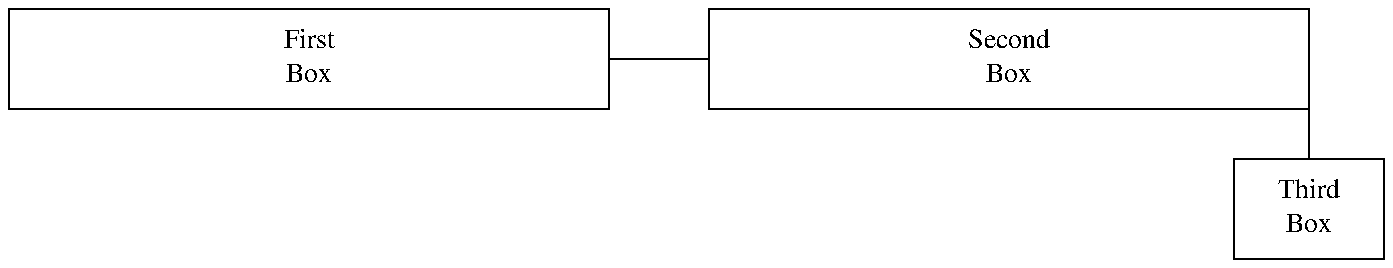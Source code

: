 .PS
	box width 3 "First" "Box"
	line right
	box width 3 "Second" "Box"
	line down
	box "Third" "Box"
.PE
